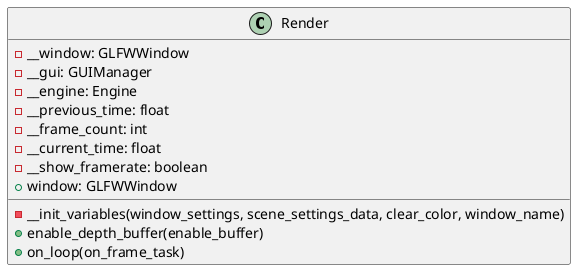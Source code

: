 @startuml
class Render {
    - __window: GLFWWindow
    - __gui: GUIManager
    - __engine: Engine
    - __previous_time: float
    - __frame_count: int
    - __current_time: float
    - __show_framerate: boolean
    + window: GLFWWindow

    - __init_variables(window_settings, scene_settings_data, clear_color, window_name)
    + enable_depth_buffer(enable_buffer)
    + on_loop(on_frame_task)
}
@enduml